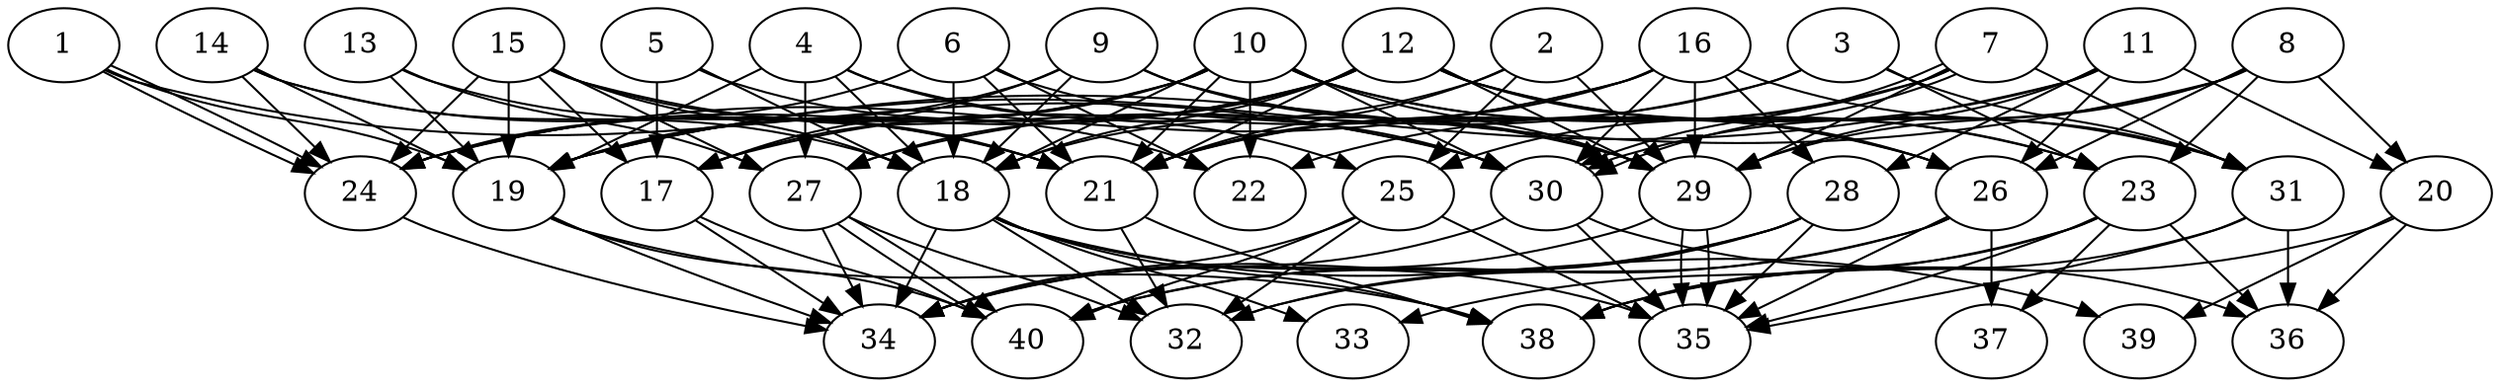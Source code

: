 // DAG automatically generated by daggen at Tue Aug  6 16:28:35 2019
// ./daggen --dot -n 40 --ccr 0.4 --fat 0.7 --regular 0.5 --density 0.6 --mindata 5242880 --maxdata 52428800 
digraph G {
  1 [size="92451840", alpha="0.02", expect_size="36980736"] 
  1 -> 19 [size ="36980736"]
  1 -> 24 [size ="36980736"]
  1 -> 24 [size ="36980736"]
  1 -> 30 [size ="36980736"]
  2 [size="54008320", alpha="0.16", expect_size="21603328"] 
  2 -> 18 [size ="21603328"]
  2 -> 21 [size ="21603328"]
  2 -> 25 [size ="21603328"]
  2 -> 29 [size ="21603328"]
  3 [size="32273920", alpha="0.10", expect_size="12909568"] 
  3 -> 21 [size ="12909568"]
  3 -> 23 [size ="12909568"]
  3 -> 27 [size ="12909568"]
  3 -> 31 [size ="12909568"]
  4 [size="37908480", alpha="0.17", expect_size="15163392"] 
  4 -> 18 [size ="15163392"]
  4 -> 19 [size ="15163392"]
  4 -> 25 [size ="15163392"]
  4 -> 27 [size ="15163392"]
  4 -> 29 [size ="15163392"]
  5 [size="30740480", alpha="0.16", expect_size="12296192"] 
  5 -> 17 [size ="12296192"]
  5 -> 18 [size ="12296192"]
  5 -> 22 [size ="12296192"]
  6 [size="14469120", alpha="0.04", expect_size="5787648"] 
  6 -> 18 [size ="5787648"]
  6 -> 21 [size ="5787648"]
  6 -> 22 [size ="5787648"]
  6 -> 24 [size ="5787648"]
  6 -> 30 [size ="5787648"]
  7 [size="86735360", alpha="0.08", expect_size="34694144"] 
  7 -> 21 [size ="34694144"]
  7 -> 25 [size ="34694144"]
  7 -> 29 [size ="34694144"]
  7 -> 30 [size ="34694144"]
  7 -> 30 [size ="34694144"]
  7 -> 31 [size ="34694144"]
  8 [size="47616000", alpha="0.10", expect_size="19046400"] 
  8 -> 19 [size ="19046400"]
  8 -> 20 [size ="19046400"]
  8 -> 23 [size ="19046400"]
  8 -> 26 [size ="19046400"]
  8 -> 29 [size ="19046400"]
  8 -> 30 [size ="19046400"]
  9 [size="59535360", alpha="0.08", expect_size="23814144"] 
  9 -> 17 [size ="23814144"]
  9 -> 18 [size ="23814144"]
  9 -> 19 [size ="23814144"]
  9 -> 26 [size ="23814144"]
  9 -> 29 [size ="23814144"]
  10 [size="70118400", alpha="0.01", expect_size="28047360"] 
  10 -> 17 [size ="28047360"]
  10 -> 18 [size ="28047360"]
  10 -> 19 [size ="28047360"]
  10 -> 21 [size ="28047360"]
  10 -> 22 [size ="28047360"]
  10 -> 23 [size ="28047360"]
  10 -> 24 [size ="28047360"]
  10 -> 26 [size ="28047360"]
  10 -> 29 [size ="28047360"]
  10 -> 30 [size ="28047360"]
  11 [size="31244800", alpha="0.04", expect_size="12497920"] 
  11 -> 19 [size ="12497920"]
  11 -> 20 [size ="12497920"]
  11 -> 22 [size ="12497920"]
  11 -> 26 [size ="12497920"]
  11 -> 28 [size ="12497920"]
  11 -> 29 [size ="12497920"]
  12 [size="45552640", alpha="0.02", expect_size="18221056"] 
  12 -> 18 [size ="18221056"]
  12 -> 19 [size ="18221056"]
  12 -> 21 [size ="18221056"]
  12 -> 23 [size ="18221056"]
  12 -> 24 [size ="18221056"]
  12 -> 26 [size ="18221056"]
  12 -> 27 [size ="18221056"]
  12 -> 29 [size ="18221056"]
  12 -> 31 [size ="18221056"]
  13 [size="23818240", alpha="0.06", expect_size="9527296"] 
  13 -> 19 [size ="9527296"]
  13 -> 21 [size ="9527296"]
  13 -> 27 [size ="9527296"]
  14 [size="82997760", alpha="0.06", expect_size="33199104"] 
  14 -> 18 [size ="33199104"]
  14 -> 19 [size ="33199104"]
  14 -> 21 [size ="33199104"]
  14 -> 24 [size ="33199104"]
  15 [size="64852480", alpha="0.19", expect_size="25940992"] 
  15 -> 17 [size ="25940992"]
  15 -> 18 [size ="25940992"]
  15 -> 19 [size ="25940992"]
  15 -> 21 [size ="25940992"]
  15 -> 24 [size ="25940992"]
  15 -> 27 [size ="25940992"]
  15 -> 30 [size ="25940992"]
  16 [size="43939840", alpha="0.14", expect_size="17575936"] 
  16 -> 17 [size ="17575936"]
  16 -> 21 [size ="17575936"]
  16 -> 24 [size ="17575936"]
  16 -> 28 [size ="17575936"]
  16 -> 29 [size ="17575936"]
  16 -> 30 [size ="17575936"]
  16 -> 31 [size ="17575936"]
  17 [size="68700160", alpha="0.06", expect_size="27480064"] 
  17 -> 34 [size ="27480064"]
  17 -> 40 [size ="27480064"]
  18 [size="114782720", alpha="0.07", expect_size="45913088"] 
  18 -> 32 [size ="45913088"]
  18 -> 33 [size ="45913088"]
  18 -> 34 [size ="45913088"]
  18 -> 35 [size ="45913088"]
  18 -> 38 [size ="45913088"]
  18 -> 39 [size ="45913088"]
  19 [size="53452800", alpha="0.05", expect_size="21381120"] 
  19 -> 34 [size ="21381120"]
  19 -> 38 [size ="21381120"]
  19 -> 40 [size ="21381120"]
  20 [size="103009280", alpha="0.18", expect_size="41203712"] 
  20 -> 36 [size ="41203712"]
  20 -> 38 [size ="41203712"]
  20 -> 39 [size ="41203712"]
  21 [size="111823360", alpha="0.05", expect_size="44729344"] 
  21 -> 32 [size ="44729344"]
  21 -> 38 [size ="44729344"]
  22 [size="20072960", alpha="0.19", expect_size="8029184"] 
  23 [size="31920640", alpha="0.16", expect_size="12768256"] 
  23 -> 33 [size ="12768256"]
  23 -> 35 [size ="12768256"]
  23 -> 36 [size ="12768256"]
  23 -> 37 [size ="12768256"]
  23 -> 38 [size ="12768256"]
  24 [size="68746240", alpha="0.17", expect_size="27498496"] 
  24 -> 34 [size ="27498496"]
  25 [size="106785280", alpha="0.01", expect_size="42714112"] 
  25 -> 32 [size ="42714112"]
  25 -> 34 [size ="42714112"]
  25 -> 35 [size ="42714112"]
  25 -> 40 [size ="42714112"]
  26 [size="101148160", alpha="0.05", expect_size="40459264"] 
  26 -> 32 [size ="40459264"]
  26 -> 35 [size ="40459264"]
  26 -> 37 [size ="40459264"]
  26 -> 40 [size ="40459264"]
  27 [size="67663360", alpha="0.02", expect_size="27065344"] 
  27 -> 32 [size ="27065344"]
  27 -> 34 [size ="27065344"]
  27 -> 40 [size ="27065344"]
  27 -> 40 [size ="27065344"]
  28 [size="105564160", alpha="0.05", expect_size="42225664"] 
  28 -> 32 [size ="42225664"]
  28 -> 34 [size ="42225664"]
  28 -> 35 [size ="42225664"]
  28 -> 40 [size ="42225664"]
  29 [size="30620160", alpha="0.15", expect_size="12248064"] 
  29 -> 34 [size ="12248064"]
  29 -> 35 [size ="12248064"]
  29 -> 35 [size ="12248064"]
  30 [size="60206080", alpha="0.16", expect_size="24082432"] 
  30 -> 34 [size ="24082432"]
  30 -> 35 [size ="24082432"]
  30 -> 36 [size ="24082432"]
  31 [size="50211840", alpha="0.19", expect_size="20084736"] 
  31 -> 35 [size ="20084736"]
  31 -> 36 [size ="20084736"]
  31 -> 38 [size ="20084736"]
  32 [size="79987200", alpha="0.08", expect_size="31994880"] 
  33 [size="72468480", alpha="0.18", expect_size="28987392"] 
  34 [size="46822400", alpha="0.01", expect_size="18728960"] 
  35 [size="27852800", alpha="0.12", expect_size="11141120"] 
  36 [size="33190400", alpha="0.08", expect_size="13276160"] 
  37 [size="64197120", alpha="0.14", expect_size="25678848"] 
  38 [size="76544000", alpha="0.17", expect_size="30617600"] 
  39 [size="104734720", alpha="0.07", expect_size="41893888"] 
  40 [size="77240320", alpha="0.13", expect_size="30896128"] 
}
